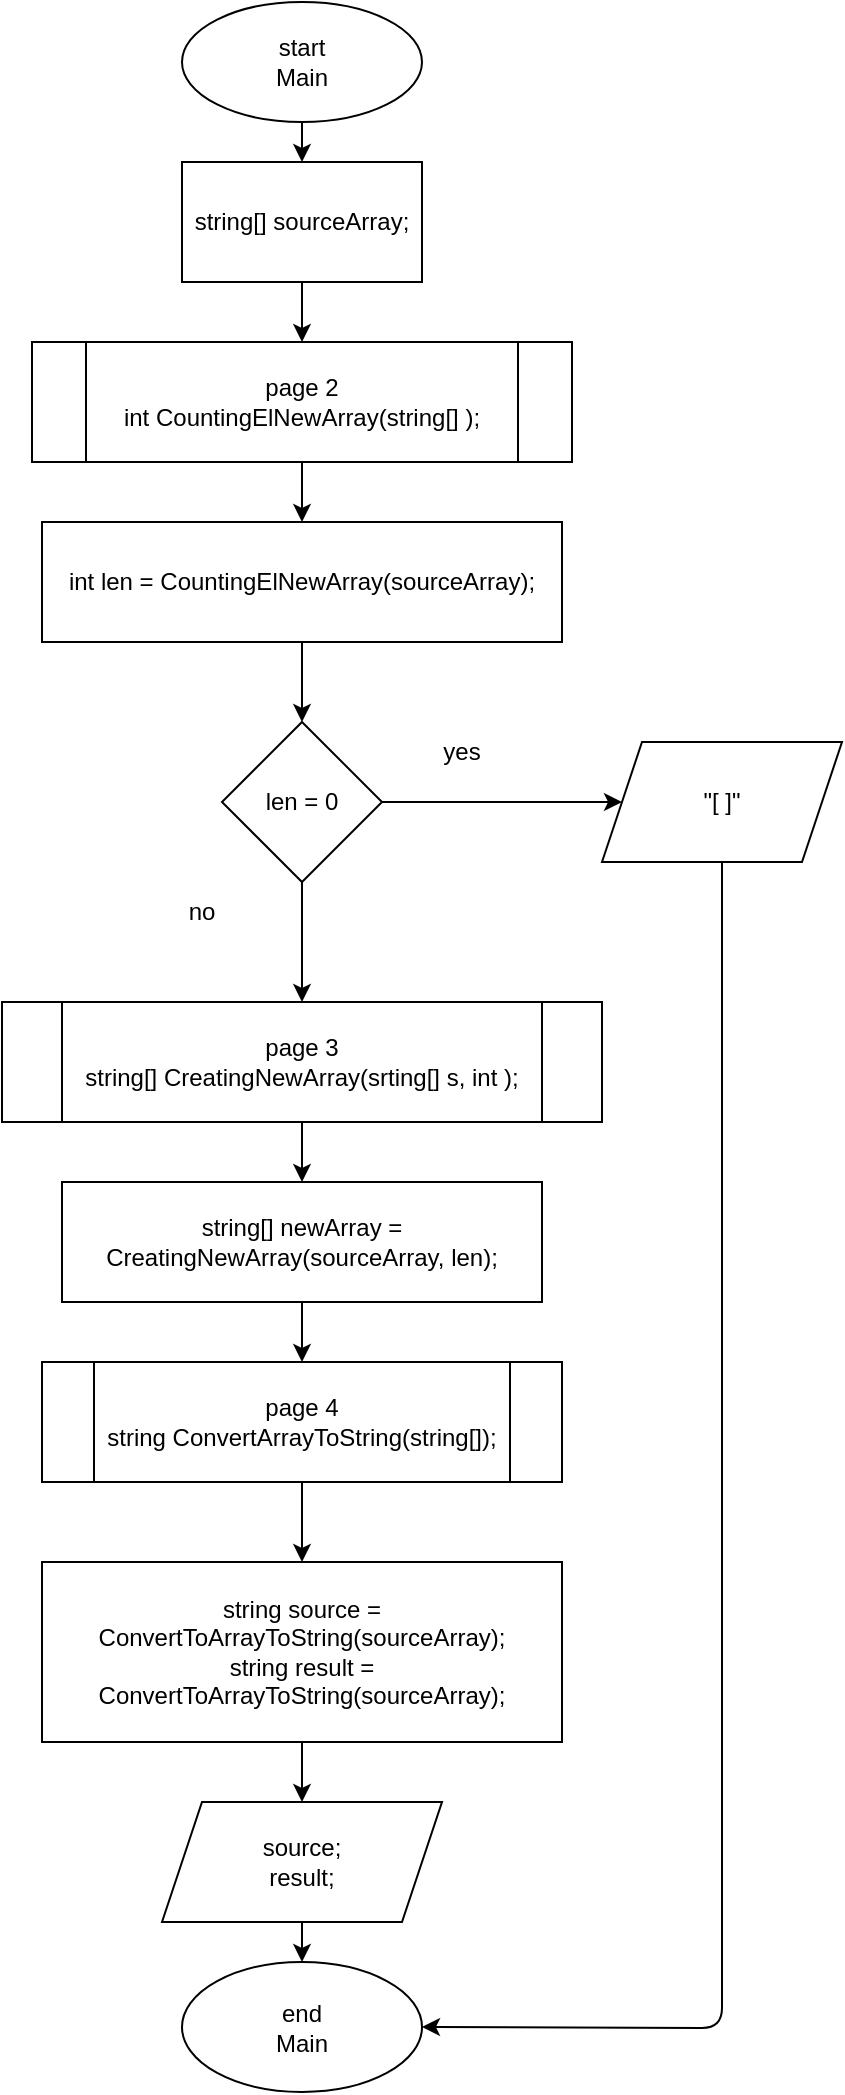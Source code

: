 <mxfile>
    <diagram id="4ydMt_XgliNat3Zhrf8h" name="Страница 1">
        <mxGraphModel dx="621" dy="478" grid="1" gridSize="10" guides="1" tooltips="1" connect="1" arrows="1" fold="1" page="1" pageScale="1" pageWidth="827" pageHeight="1169" math="0" shadow="0">
            <root>
                <mxCell id="0"/>
                <mxCell id="1" parent="0"/>
                <mxCell id="4" style="edgeStyle=none;html=1;entryX=0.5;entryY=0;entryDx=0;entryDy=0;" edge="1" parent="1" source="2" target="3">
                    <mxGeometry relative="1" as="geometry"/>
                </mxCell>
                <mxCell id="2" value="start&lt;br&gt;Main" style="ellipse;whiteSpace=wrap;html=1;" vertex="1" parent="1">
                    <mxGeometry x="200" y="20" width="120" height="60" as="geometry"/>
                </mxCell>
                <mxCell id="6" style="edgeStyle=none;html=1;exitX=0.5;exitY=1;exitDx=0;exitDy=0;entryX=0.5;entryY=0;entryDx=0;entryDy=0;" edge="1" parent="1" source="3" target="5">
                    <mxGeometry relative="1" as="geometry"/>
                </mxCell>
                <mxCell id="3" value="string[] sourceArray;" style="rounded=0;whiteSpace=wrap;html=1;" vertex="1" parent="1">
                    <mxGeometry x="200" y="100" width="120" height="60" as="geometry"/>
                </mxCell>
                <mxCell id="14" style="edgeStyle=none;html=1;entryX=0.5;entryY=0;entryDx=0;entryDy=0;" edge="1" parent="1" source="5" target="13">
                    <mxGeometry relative="1" as="geometry"/>
                </mxCell>
                <mxCell id="5" value="page 2&lt;br&gt;int CountingElNewArray(string[] );" style="shape=process;whiteSpace=wrap;html=1;backgroundOutline=1;" vertex="1" parent="1">
                    <mxGeometry x="125" y="190" width="270" height="60" as="geometry"/>
                </mxCell>
                <mxCell id="19" style="edgeStyle=none;html=1;entryX=0.5;entryY=0;entryDx=0;entryDy=0;" edge="1" parent="1" source="7" target="18">
                    <mxGeometry relative="1" as="geometry"/>
                </mxCell>
                <mxCell id="7" value="page 3&lt;br&gt;string[] CreatingNewArray(srting[] s, int );" style="shape=process;whiteSpace=wrap;html=1;backgroundOutline=1;" vertex="1" parent="1">
                    <mxGeometry x="110" y="520" width="300" height="60" as="geometry"/>
                </mxCell>
                <mxCell id="12" style="edgeStyle=none;html=1;entryX=0.5;entryY=0;entryDx=0;entryDy=0;" edge="1" parent="1" source="9" target="11">
                    <mxGeometry relative="1" as="geometry"/>
                </mxCell>
                <mxCell id="9" value="source;&lt;br&gt;result;" style="shape=parallelogram;perimeter=parallelogramPerimeter;whiteSpace=wrap;html=1;fixedSize=1;" vertex="1" parent="1">
                    <mxGeometry x="190" y="920" width="140" height="60" as="geometry"/>
                </mxCell>
                <mxCell id="11" value="end&lt;br&gt;Main" style="ellipse;whiteSpace=wrap;html=1;" vertex="1" parent="1">
                    <mxGeometry x="200" y="1000" width="120" height="65" as="geometry"/>
                </mxCell>
                <mxCell id="RS9bMoh1LrC7Tp2HjfxZ-32" style="edgeStyle=none;html=1;entryX=0.5;entryY=0;entryDx=0;entryDy=0;" edge="1" parent="1" source="13" target="RS9bMoh1LrC7Tp2HjfxZ-30">
                    <mxGeometry relative="1" as="geometry"/>
                </mxCell>
                <mxCell id="13" value="int len = CountingElNewArray(sourceArray);" style="rounded=0;whiteSpace=wrap;html=1;" vertex="1" parent="1">
                    <mxGeometry x="130" y="280" width="260" height="60" as="geometry"/>
                </mxCell>
                <mxCell id="27" style="edgeStyle=none;html=1;entryX=0.5;entryY=0;entryDx=0;entryDy=0;" edge="1" parent="1" source="18" target="26">
                    <mxGeometry relative="1" as="geometry"/>
                </mxCell>
                <mxCell id="18" value="string[] newArray = CreatingNewArray(sourceArray, len);" style="rounded=0;whiteSpace=wrap;html=1;" vertex="1" parent="1">
                    <mxGeometry x="140" y="610" width="240" height="60" as="geometry"/>
                </mxCell>
                <mxCell id="29" style="edgeStyle=none;html=1;entryX=0.5;entryY=0;entryDx=0;entryDy=0;" edge="1" parent="1" source="26" target="28">
                    <mxGeometry relative="1" as="geometry"/>
                </mxCell>
                <mxCell id="26" value="page 4&lt;br&gt;string ConvertArrayToString(string[]);" style="shape=process;whiteSpace=wrap;html=1;backgroundOutline=1;" vertex="1" parent="1">
                    <mxGeometry x="130" y="700" width="260" height="60" as="geometry"/>
                </mxCell>
                <mxCell id="30" style="edgeStyle=none;html=1;entryX=0.5;entryY=0;entryDx=0;entryDy=0;" edge="1" parent="1" source="28" target="9">
                    <mxGeometry relative="1" as="geometry"/>
                </mxCell>
                <mxCell id="28" value="string source = ConvertToArrayToString(sourceArray);&lt;br&gt;string result = ConvertToArrayToString(sourceArray);" style="rounded=0;whiteSpace=wrap;html=1;" vertex="1" parent="1">
                    <mxGeometry x="130" y="800" width="260" height="90" as="geometry"/>
                </mxCell>
                <mxCell id="RS9bMoh1LrC7Tp2HjfxZ-33" style="edgeStyle=none;html=1;exitX=1;exitY=0.5;exitDx=0;exitDy=0;entryX=0;entryY=0.5;entryDx=0;entryDy=0;" edge="1" parent="1" source="RS9bMoh1LrC7Tp2HjfxZ-30" target="RS9bMoh1LrC7Tp2HjfxZ-31">
                    <mxGeometry relative="1" as="geometry"/>
                </mxCell>
                <mxCell id="RS9bMoh1LrC7Tp2HjfxZ-34" style="edgeStyle=none;html=1;entryX=0.5;entryY=0;entryDx=0;entryDy=0;" edge="1" parent="1" source="RS9bMoh1LrC7Tp2HjfxZ-30" target="7">
                    <mxGeometry relative="1" as="geometry"/>
                </mxCell>
                <mxCell id="RS9bMoh1LrC7Tp2HjfxZ-30" value="len = 0" style="rhombus;whiteSpace=wrap;html=1;" vertex="1" parent="1">
                    <mxGeometry x="220" y="380" width="80" height="80" as="geometry"/>
                </mxCell>
                <mxCell id="RS9bMoh1LrC7Tp2HjfxZ-37" style="edgeStyle=none;html=1;entryX=1;entryY=0.5;entryDx=0;entryDy=0;" edge="1" parent="1" source="RS9bMoh1LrC7Tp2HjfxZ-31" target="11">
                    <mxGeometry relative="1" as="geometry">
                        <Array as="points">
                            <mxPoint x="470" y="770"/>
                            <mxPoint x="470" y="1033"/>
                        </Array>
                    </mxGeometry>
                </mxCell>
                <mxCell id="RS9bMoh1LrC7Tp2HjfxZ-31" value="&quot;[ ]&quot;" style="shape=parallelogram;perimeter=parallelogramPerimeter;whiteSpace=wrap;html=1;fixedSize=1;" vertex="1" parent="1">
                    <mxGeometry x="410" y="390" width="120" height="60" as="geometry"/>
                </mxCell>
                <mxCell id="RS9bMoh1LrC7Tp2HjfxZ-35" value="yes" style="text;html=1;strokeColor=none;fillColor=none;align=center;verticalAlign=middle;whiteSpace=wrap;rounded=0;" vertex="1" parent="1">
                    <mxGeometry x="310" y="380" width="60" height="30" as="geometry"/>
                </mxCell>
                <mxCell id="RS9bMoh1LrC7Tp2HjfxZ-36" value="no" style="text;html=1;strokeColor=none;fillColor=none;align=center;verticalAlign=middle;whiteSpace=wrap;rounded=0;" vertex="1" parent="1">
                    <mxGeometry x="180" y="460" width="60" height="30" as="geometry"/>
                </mxCell>
            </root>
        </mxGraphModel>
    </diagram>
    <diagram id="rGmjFHyffovGKF7JwBXO" name="Страница 2">
        <mxGraphModel dx="621" dy="478" grid="1" gridSize="10" guides="1" tooltips="1" connect="1" arrows="1" fold="1" page="1" pageScale="1" pageWidth="827" pageHeight="1169" math="0" shadow="0">
            <root>
                <mxCell id="apBQH6PxCTzwCEd1M8bN-0"/>
                <mxCell id="apBQH6PxCTzwCEd1M8bN-1" parent="apBQH6PxCTzwCEd1M8bN-0"/>
                <mxCell id="apBQH6PxCTzwCEd1M8bN-4" style="edgeStyle=none;html=1;entryX=0.5;entryY=0;entryDx=0;entryDy=0;" edge="1" parent="apBQH6PxCTzwCEd1M8bN-1" target="apBQH6PxCTzwCEd1M8bN-3">
                    <mxGeometry relative="1" as="geometry">
                        <mxPoint x="300" y="180" as="sourcePoint"/>
                    </mxGeometry>
                </mxCell>
                <mxCell id="apBQH6PxCTzwCEd1M8bN-2" value="start&lt;br&gt;CountingElNewArray(array)" style="ellipse;whiteSpace=wrap;html=1;" vertex="1" parent="apBQH6PxCTzwCEd1M8bN-1">
                    <mxGeometry x="210" y="100" width="180" height="80" as="geometry"/>
                </mxCell>
                <mxCell id="apBQH6PxCTzwCEd1M8bN-6" style="edgeStyle=none;html=1;entryX=0.5;entryY=0;entryDx=0;entryDy=0;" edge="1" parent="apBQH6PxCTzwCEd1M8bN-1" source="apBQH6PxCTzwCEd1M8bN-3" target="apBQH6PxCTzwCEd1M8bN-5">
                    <mxGeometry relative="1" as="geometry"/>
                </mxCell>
                <mxCell id="apBQH6PxCTzwCEd1M8bN-3" value="int count = 0;&lt;br&gt;int len = array.Length;" style="rounded=0;whiteSpace=wrap;html=1;" vertex="1" parent="apBQH6PxCTzwCEd1M8bN-1">
                    <mxGeometry x="215" y="220" width="170" height="60" as="geometry"/>
                </mxCell>
                <mxCell id="apBQH6PxCTzwCEd1M8bN-9" style="edgeStyle=none;html=1;entryX=0.5;entryY=0;entryDx=0;entryDy=0;" edge="1" parent="apBQH6PxCTzwCEd1M8bN-1" source="apBQH6PxCTzwCEd1M8bN-5" target="apBQH6PxCTzwCEd1M8bN-8">
                    <mxGeometry relative="1" as="geometry"/>
                </mxCell>
                <mxCell id="apBQH6PxCTzwCEd1M8bN-16" style="edgeStyle=none;html=1;entryX=0;entryY=0.5;entryDx=0;entryDy=0;" edge="1" parent="apBQH6PxCTzwCEd1M8bN-1" source="apBQH6PxCTzwCEd1M8bN-5" target="apBQH6PxCTzwCEd1M8bN-15">
                    <mxGeometry relative="1" as="geometry"/>
                </mxCell>
                <mxCell id="apBQH6PxCTzwCEd1M8bN-5" value="int i =0; i &amp;lt; len; i++" style="shape=hexagon;perimeter=hexagonPerimeter2;whiteSpace=wrap;html=1;fixedSize=1;" vertex="1" parent="apBQH6PxCTzwCEd1M8bN-1">
                    <mxGeometry x="225" y="310" width="150" height="60" as="geometry"/>
                </mxCell>
                <mxCell id="apBQH6PxCTzwCEd1M8bN-12" style="edgeStyle=none;html=1;entryX=0;entryY=0.5;entryDx=0;entryDy=0;" edge="1" parent="apBQH6PxCTzwCEd1M8bN-1" source="apBQH6PxCTzwCEd1M8bN-7" target="apBQH6PxCTzwCEd1M8bN-5">
                    <mxGeometry relative="1" as="geometry">
                        <Array as="points">
                            <mxPoint x="140" y="540"/>
                            <mxPoint x="140" y="340"/>
                        </Array>
                    </mxGeometry>
                </mxCell>
                <mxCell id="apBQH6PxCTzwCEd1M8bN-7" value="count++;" style="rounded=0;whiteSpace=wrap;html=1;" vertex="1" parent="apBQH6PxCTzwCEd1M8bN-1">
                    <mxGeometry x="354" y="510" width="120" height="60" as="geometry"/>
                </mxCell>
                <mxCell id="apBQH6PxCTzwCEd1M8bN-10" style="edgeStyle=none;html=1;entryX=0.5;entryY=0;entryDx=0;entryDy=0;exitX=1;exitY=0.5;exitDx=0;exitDy=0;" edge="1" parent="apBQH6PxCTzwCEd1M8bN-1" source="apBQH6PxCTzwCEd1M8bN-8" target="apBQH6PxCTzwCEd1M8bN-7">
                    <mxGeometry relative="1" as="geometry">
                        <Array as="points">
                            <mxPoint x="414" y="440"/>
                        </Array>
                    </mxGeometry>
                </mxCell>
                <mxCell id="apBQH6PxCTzwCEd1M8bN-13" style="edgeStyle=none;html=1;exitX=0;exitY=0.5;exitDx=0;exitDy=0;" edge="1" parent="apBQH6PxCTzwCEd1M8bN-1" source="apBQH6PxCTzwCEd1M8bN-8">
                    <mxGeometry relative="1" as="geometry">
                        <mxPoint x="230" y="340" as="targetPoint"/>
                        <Array as="points">
                            <mxPoint x="140" y="440"/>
                            <mxPoint x="140" y="340"/>
                        </Array>
                    </mxGeometry>
                </mxCell>
                <mxCell id="apBQH6PxCTzwCEd1M8bN-8" value="array[i].Length &amp;lt; 4" style="rhombus;whiteSpace=wrap;html=1;" vertex="1" parent="apBQH6PxCTzwCEd1M8bN-1">
                    <mxGeometry x="230" y="400" width="140" height="80" as="geometry"/>
                </mxCell>
                <mxCell id="apBQH6PxCTzwCEd1M8bN-11" value="yes" style="text;html=1;strokeColor=none;fillColor=none;align=center;verticalAlign=middle;whiteSpace=wrap;rounded=0;" vertex="1" parent="apBQH6PxCTzwCEd1M8bN-1">
                    <mxGeometry x="370" y="390" width="60" height="30" as="geometry"/>
                </mxCell>
                <mxCell id="apBQH6PxCTzwCEd1M8bN-14" value="no" style="text;html=1;strokeColor=none;fillColor=none;align=center;verticalAlign=middle;whiteSpace=wrap;rounded=0;" vertex="1" parent="apBQH6PxCTzwCEd1M8bN-1">
                    <mxGeometry x="160" y="390" width="60" height="30" as="geometry"/>
                </mxCell>
                <mxCell id="apBQH6PxCTzwCEd1M8bN-15" value="return count;&lt;br&gt;end" style="ellipse;whiteSpace=wrap;html=1;" vertex="1" parent="apBQH6PxCTzwCEd1M8bN-1">
                    <mxGeometry x="440" y="305" width="120" height="70" as="geometry"/>
                </mxCell>
            </root>
        </mxGraphModel>
    </diagram>
    <diagram id="V0iaYPWZGyH8E0dni9hx" name="Страница 3">
        <mxGraphModel dx="621" dy="478" grid="1" gridSize="10" guides="1" tooltips="1" connect="1" arrows="1" fold="1" page="1" pageScale="1" pageWidth="827" pageHeight="1169" math="0" shadow="0">
            <root>
                <mxCell id="HWUan3irROePAESGDkaX-0"/>
                <mxCell id="HWUan3irROePAESGDkaX-1" parent="HWUan3irROePAESGDkaX-0"/>
                <mxCell id="ZBrJd49jyaAi8E4QLsK7-2" style="edgeStyle=none;html=1;entryX=0.5;entryY=0;entryDx=0;entryDy=0;" edge="1" parent="HWUan3irROePAESGDkaX-1" source="ZBrJd49jyaAi8E4QLsK7-0" target="ZBrJd49jyaAi8E4QLsK7-1">
                    <mxGeometry relative="1" as="geometry"/>
                </mxCell>
                <mxCell id="ZBrJd49jyaAi8E4QLsK7-0" value="start&lt;br&gt;CreatingNewArray(array, len)" style="ellipse;whiteSpace=wrap;html=1;" vertex="1" parent="HWUan3irROePAESGDkaX-1">
                    <mxGeometry x="210" y="80" width="190" height="100" as="geometry"/>
                </mxCell>
                <mxCell id="ZBrJd49jyaAi8E4QLsK7-4" style="edgeStyle=none;html=1;entryX=0.5;entryY=0;entryDx=0;entryDy=0;" edge="1" parent="HWUan3irROePAESGDkaX-1" source="ZBrJd49jyaAi8E4QLsK7-1" target="ZBrJd49jyaAi8E4QLsK7-3">
                    <mxGeometry relative="1" as="geometry"/>
                </mxCell>
                <mxCell id="ZBrJd49jyaAi8E4QLsK7-1" value="string result[len];&lt;br&gt;int arrayLen = array.Length;&lt;br&gt;int j = 0;" style="rounded=0;whiteSpace=wrap;html=1;" vertex="1" parent="HWUan3irROePAESGDkaX-1">
                    <mxGeometry x="222.5" y="220" width="165" height="60" as="geometry"/>
                </mxCell>
                <mxCell id="ZBrJd49jyaAi8E4QLsK7-6" style="edgeStyle=none;html=1;entryX=0.5;entryY=0;entryDx=0;entryDy=0;" edge="1" parent="HWUan3irROePAESGDkaX-1" source="ZBrJd49jyaAi8E4QLsK7-3" target="ZBrJd49jyaAi8E4QLsK7-5">
                    <mxGeometry relative="1" as="geometry"/>
                </mxCell>
                <mxCell id="ZBrJd49jyaAi8E4QLsK7-13" style="edgeStyle=none;html=1;entryX=0;entryY=0.5;entryDx=0;entryDy=0;" edge="1" parent="HWUan3irROePAESGDkaX-1" source="ZBrJd49jyaAi8E4QLsK7-3" target="ZBrJd49jyaAi8E4QLsK7-12">
                    <mxGeometry relative="1" as="geometry"/>
                </mxCell>
                <mxCell id="ZBrJd49jyaAi8E4QLsK7-3" value="int i = 0; i &amp;lt; arrayLen; i++" style="shape=hexagon;perimeter=hexagonPerimeter2;whiteSpace=wrap;html=1;fixedSize=1;" vertex="1" parent="HWUan3irROePAESGDkaX-1">
                    <mxGeometry x="222.5" y="320" width="165" height="60" as="geometry"/>
                </mxCell>
                <mxCell id="ZBrJd49jyaAi8E4QLsK7-8" style="edgeStyle=none;html=1;exitX=1;exitY=0.5;exitDx=0;exitDy=0;entryX=0.5;entryY=0;entryDx=0;entryDy=0;" edge="1" parent="HWUan3irROePAESGDkaX-1" source="ZBrJd49jyaAi8E4QLsK7-5" target="ZBrJd49jyaAi8E4QLsK7-7">
                    <mxGeometry relative="1" as="geometry">
                        <Array as="points">
                            <mxPoint x="400" y="450"/>
                        </Array>
                    </mxGeometry>
                </mxCell>
                <mxCell id="ZBrJd49jyaAi8E4QLsK7-11" style="edgeStyle=none;html=1;exitX=0;exitY=0.5;exitDx=0;exitDy=0;entryX=0;entryY=0.5;entryDx=0;entryDy=0;" edge="1" parent="HWUan3irROePAESGDkaX-1" source="ZBrJd49jyaAi8E4QLsK7-5" target="ZBrJd49jyaAi8E4QLsK7-3">
                    <mxGeometry relative="1" as="geometry">
                        <Array as="points">
                            <mxPoint x="160" y="450"/>
                            <mxPoint x="160" y="350"/>
                        </Array>
                    </mxGeometry>
                </mxCell>
                <mxCell id="ZBrJd49jyaAi8E4QLsK7-5" value="array[i] &amp;lt; 4" style="rhombus;whiteSpace=wrap;html=1;" vertex="1" parent="HWUan3irROePAESGDkaX-1">
                    <mxGeometry x="257.5" y="410" width="95" height="80" as="geometry"/>
                </mxCell>
                <mxCell id="ZBrJd49jyaAi8E4QLsK7-10" style="edgeStyle=none;html=1;entryX=0;entryY=0.5;entryDx=0;entryDy=0;" edge="1" parent="HWUan3irROePAESGDkaX-1" source="ZBrJd49jyaAi8E4QLsK7-7" target="ZBrJd49jyaAi8E4QLsK7-3">
                    <mxGeometry relative="1" as="geometry">
                        <Array as="points">
                            <mxPoint x="160" y="540"/>
                            <mxPoint x="160" y="350"/>
                        </Array>
                    </mxGeometry>
                </mxCell>
                <mxCell id="ZBrJd49jyaAi8E4QLsK7-7" value="result[j] = array[i];&lt;br&gt;j++;" style="rounded=0;whiteSpace=wrap;html=1;" vertex="1" parent="HWUan3irROePAESGDkaX-1">
                    <mxGeometry x="340" y="510" width="120" height="60" as="geometry"/>
                </mxCell>
                <mxCell id="ZBrJd49jyaAi8E4QLsK7-9" value="yes" style="text;html=1;strokeColor=none;fillColor=none;align=center;verticalAlign=middle;whiteSpace=wrap;rounded=0;" vertex="1" parent="HWUan3irROePAESGDkaX-1">
                    <mxGeometry x="354" y="410" width="60" height="30" as="geometry"/>
                </mxCell>
                <mxCell id="ZBrJd49jyaAi8E4QLsK7-12" value="return result;&lt;br&gt;end" style="ellipse;whiteSpace=wrap;html=1;" vertex="1" parent="HWUan3irROePAESGDkaX-1">
                    <mxGeometry x="480" y="310" width="120" height="80" as="geometry"/>
                </mxCell>
            </root>
        </mxGraphModel>
    </diagram>
    <diagram id="V6SOBKb9fF4fGv12ubwB" name="Страница 4">
        <mxGraphModel dx="621" dy="478" grid="1" gridSize="10" guides="1" tooltips="1" connect="1" arrows="1" fold="1" page="1" pageScale="1" pageWidth="827" pageHeight="1169" math="0" shadow="0">
            <root>
                <mxCell id="5YykTf1oAhr5qZkqxYuJ-0"/>
                <mxCell id="5YykTf1oAhr5qZkqxYuJ-1" parent="5YykTf1oAhr5qZkqxYuJ-0"/>
                <mxCell id="5YykTf1oAhr5qZkqxYuJ-10" style="edgeStyle=none;html=1;exitX=0.5;exitY=1;exitDx=0;exitDy=0;entryX=0.5;entryY=0;entryDx=0;entryDy=0;" edge="1" parent="5YykTf1oAhr5qZkqxYuJ-1" source="5YykTf1oAhr5qZkqxYuJ-2" target="5YykTf1oAhr5qZkqxYuJ-3">
                    <mxGeometry relative="1" as="geometry"/>
                </mxCell>
                <mxCell id="5YykTf1oAhr5qZkqxYuJ-2" value="start&lt;br&gt;ConvertArrayToString(array)" style="ellipse;whiteSpace=wrap;html=1;" vertex="1" parent="5YykTf1oAhr5qZkqxYuJ-1">
                    <mxGeometry x="170" y="80" width="180" height="80" as="geometry"/>
                </mxCell>
                <mxCell id="5YykTf1oAhr5qZkqxYuJ-14" style="edgeStyle=none;html=1;entryX=0.5;entryY=0;entryDx=0;entryDy=0;" edge="1" parent="5YykTf1oAhr5qZkqxYuJ-1" source="5YykTf1oAhr5qZkqxYuJ-3" target="5YykTf1oAhr5qZkqxYuJ-4">
                    <mxGeometry relative="1" as="geometry"/>
                </mxCell>
                <mxCell id="5YykTf1oAhr5qZkqxYuJ-3" value="int len = array.Length;&lt;br&gt;string str = &quot;[ &quot;;" style="rounded=0;whiteSpace=wrap;html=1;" vertex="1" parent="5YykTf1oAhr5qZkqxYuJ-1">
                    <mxGeometry x="187" y="190" width="146" height="60" as="geometry"/>
                </mxCell>
                <mxCell id="5YykTf1oAhr5qZkqxYuJ-15" style="edgeStyle=none;html=1;entryX=0.5;entryY=0;entryDx=0;entryDy=0;" edge="1" parent="5YykTf1oAhr5qZkqxYuJ-1" source="5YykTf1oAhr5qZkqxYuJ-4" target="5YykTf1oAhr5qZkqxYuJ-5">
                    <mxGeometry relative="1" as="geometry"/>
                </mxCell>
                <mxCell id="5YykTf1oAhr5qZkqxYuJ-22" style="edgeStyle=none;html=1;entryX=0;entryY=0.5;entryDx=0;entryDy=0;" edge="1" parent="5YykTf1oAhr5qZkqxYuJ-1" source="5YykTf1oAhr5qZkqxYuJ-4" target="5YykTf1oAhr5qZkqxYuJ-8">
                    <mxGeometry relative="1" as="geometry"/>
                </mxCell>
                <mxCell id="5YykTf1oAhr5qZkqxYuJ-4" value="int i = 0; i &amp;lt;len; i++" style="shape=hexagon;perimeter=hexagonPerimeter2;whiteSpace=wrap;html=1;fixedSize=1;" vertex="1" parent="5YykTf1oAhr5qZkqxYuJ-1">
                    <mxGeometry x="190" y="280" width="140" height="60" as="geometry"/>
                </mxCell>
                <mxCell id="5YykTf1oAhr5qZkqxYuJ-16" style="edgeStyle=none;html=1;entryX=0.417;entryY=0;entryDx=0;entryDy=0;entryPerimeter=0;exitX=0;exitY=0.5;exitDx=0;exitDy=0;" edge="1" parent="5YykTf1oAhr5qZkqxYuJ-1" source="5YykTf1oAhr5qZkqxYuJ-5" target="5YykTf1oAhr5qZkqxYuJ-7">
                    <mxGeometry relative="1" as="geometry">
                        <Array as="points">
                            <mxPoint x="140" y="420"/>
                        </Array>
                    </mxGeometry>
                </mxCell>
                <mxCell id="5YykTf1oAhr5qZkqxYuJ-19" style="edgeStyle=none;html=1;entryX=0.5;entryY=0;entryDx=0;entryDy=0;exitX=1;exitY=0.5;exitDx=0;exitDy=0;" edge="1" parent="5YykTf1oAhr5qZkqxYuJ-1" source="5YykTf1oAhr5qZkqxYuJ-5" target="5YykTf1oAhr5qZkqxYuJ-6">
                    <mxGeometry relative="1" as="geometry">
                        <Array as="points">
                            <mxPoint x="360" y="420"/>
                        </Array>
                    </mxGeometry>
                </mxCell>
                <mxCell id="5YykTf1oAhr5qZkqxYuJ-5" value="i &amp;lt; len -1" style="rhombus;whiteSpace=wrap;html=1;" vertex="1" parent="5YykTf1oAhr5qZkqxYuJ-1">
                    <mxGeometry x="220" y="380" width="80" height="80" as="geometry"/>
                </mxCell>
                <mxCell id="5YykTf1oAhr5qZkqxYuJ-18" style="edgeStyle=none;html=1;entryX=0;entryY=0.5;entryDx=0;entryDy=0;" edge="1" parent="5YykTf1oAhr5qZkqxYuJ-1" source="5YykTf1oAhr5qZkqxYuJ-6" target="5YykTf1oAhr5qZkqxYuJ-4">
                    <mxGeometry relative="1" as="geometry">
                        <Array as="points">
                            <mxPoint x="140" y="560"/>
                            <mxPoint x="30" y="560"/>
                            <mxPoint x="30" y="420"/>
                            <mxPoint x="30" y="310"/>
                        </Array>
                    </mxGeometry>
                </mxCell>
                <mxCell id="5YykTf1oAhr5qZkqxYuJ-6" value="str = str + array[i] + &quot;, &quot;;" style="rounded=0;whiteSpace=wrap;html=1;" vertex="1" parent="5YykTf1oAhr5qZkqxYuJ-1">
                    <mxGeometry x="290" y="530" width="140" height="60" as="geometry"/>
                </mxCell>
                <mxCell id="5YykTf1oAhr5qZkqxYuJ-17" style="edgeStyle=none;html=1;entryX=0;entryY=0.5;entryDx=0;entryDy=0;exitX=0.45;exitY=1.017;exitDx=0;exitDy=0;exitPerimeter=0;" edge="1" parent="5YykTf1oAhr5qZkqxYuJ-1" source="5YykTf1oAhr5qZkqxYuJ-7" target="5YykTf1oAhr5qZkqxYuJ-4">
                    <mxGeometry relative="1" as="geometry">
                        <Array as="points">
                            <mxPoint x="144" y="560"/>
                            <mxPoint x="30" y="560"/>
                            <mxPoint x="30" y="310"/>
                        </Array>
                    </mxGeometry>
                </mxCell>
                <mxCell id="5YykTf1oAhr5qZkqxYuJ-7" value="str = str + array[i];" style="rounded=0;whiteSpace=wrap;html=1;" vertex="1" parent="5YykTf1oAhr5qZkqxYuJ-1">
                    <mxGeometry x="90" y="460" width="120" height="60" as="geometry"/>
                </mxCell>
                <mxCell id="5YykTf1oAhr5qZkqxYuJ-23" style="edgeStyle=none;html=1;entryX=0.5;entryY=0;entryDx=0;entryDy=0;" edge="1" parent="5YykTf1oAhr5qZkqxYuJ-1" source="5YykTf1oAhr5qZkqxYuJ-8" target="5YykTf1oAhr5qZkqxYuJ-9">
                    <mxGeometry relative="1" as="geometry"/>
                </mxCell>
                <mxCell id="5YykTf1oAhr5qZkqxYuJ-8" value="str = str + &quot; ]&quot;;" style="rounded=0;whiteSpace=wrap;html=1;" vertex="1" parent="5YykTf1oAhr5qZkqxYuJ-1">
                    <mxGeometry x="440" y="280" width="120" height="60" as="geometry"/>
                </mxCell>
                <mxCell id="5YykTf1oAhr5qZkqxYuJ-9" value="return str;&lt;br&gt;end" style="ellipse;whiteSpace=wrap;html=1;" vertex="1" parent="5YykTf1oAhr5qZkqxYuJ-1">
                    <mxGeometry x="440" y="380" width="120" height="60" as="geometry"/>
                </mxCell>
                <mxCell id="5YykTf1oAhr5qZkqxYuJ-20" value="yes" style="text;html=1;strokeColor=none;fillColor=none;align=center;verticalAlign=middle;whiteSpace=wrap;rounded=0;" vertex="1" parent="5YykTf1oAhr5qZkqxYuJ-1">
                    <mxGeometry x="300" y="380" width="60" height="30" as="geometry"/>
                </mxCell>
                <mxCell id="5YykTf1oAhr5qZkqxYuJ-21" value="no" style="text;html=1;strokeColor=none;fillColor=none;align=center;verticalAlign=middle;whiteSpace=wrap;rounded=0;" vertex="1" parent="5YykTf1oAhr5qZkqxYuJ-1">
                    <mxGeometry x="150" y="380" width="60" height="30" as="geometry"/>
                </mxCell>
            </root>
        </mxGraphModel>
    </diagram>
</mxfile>